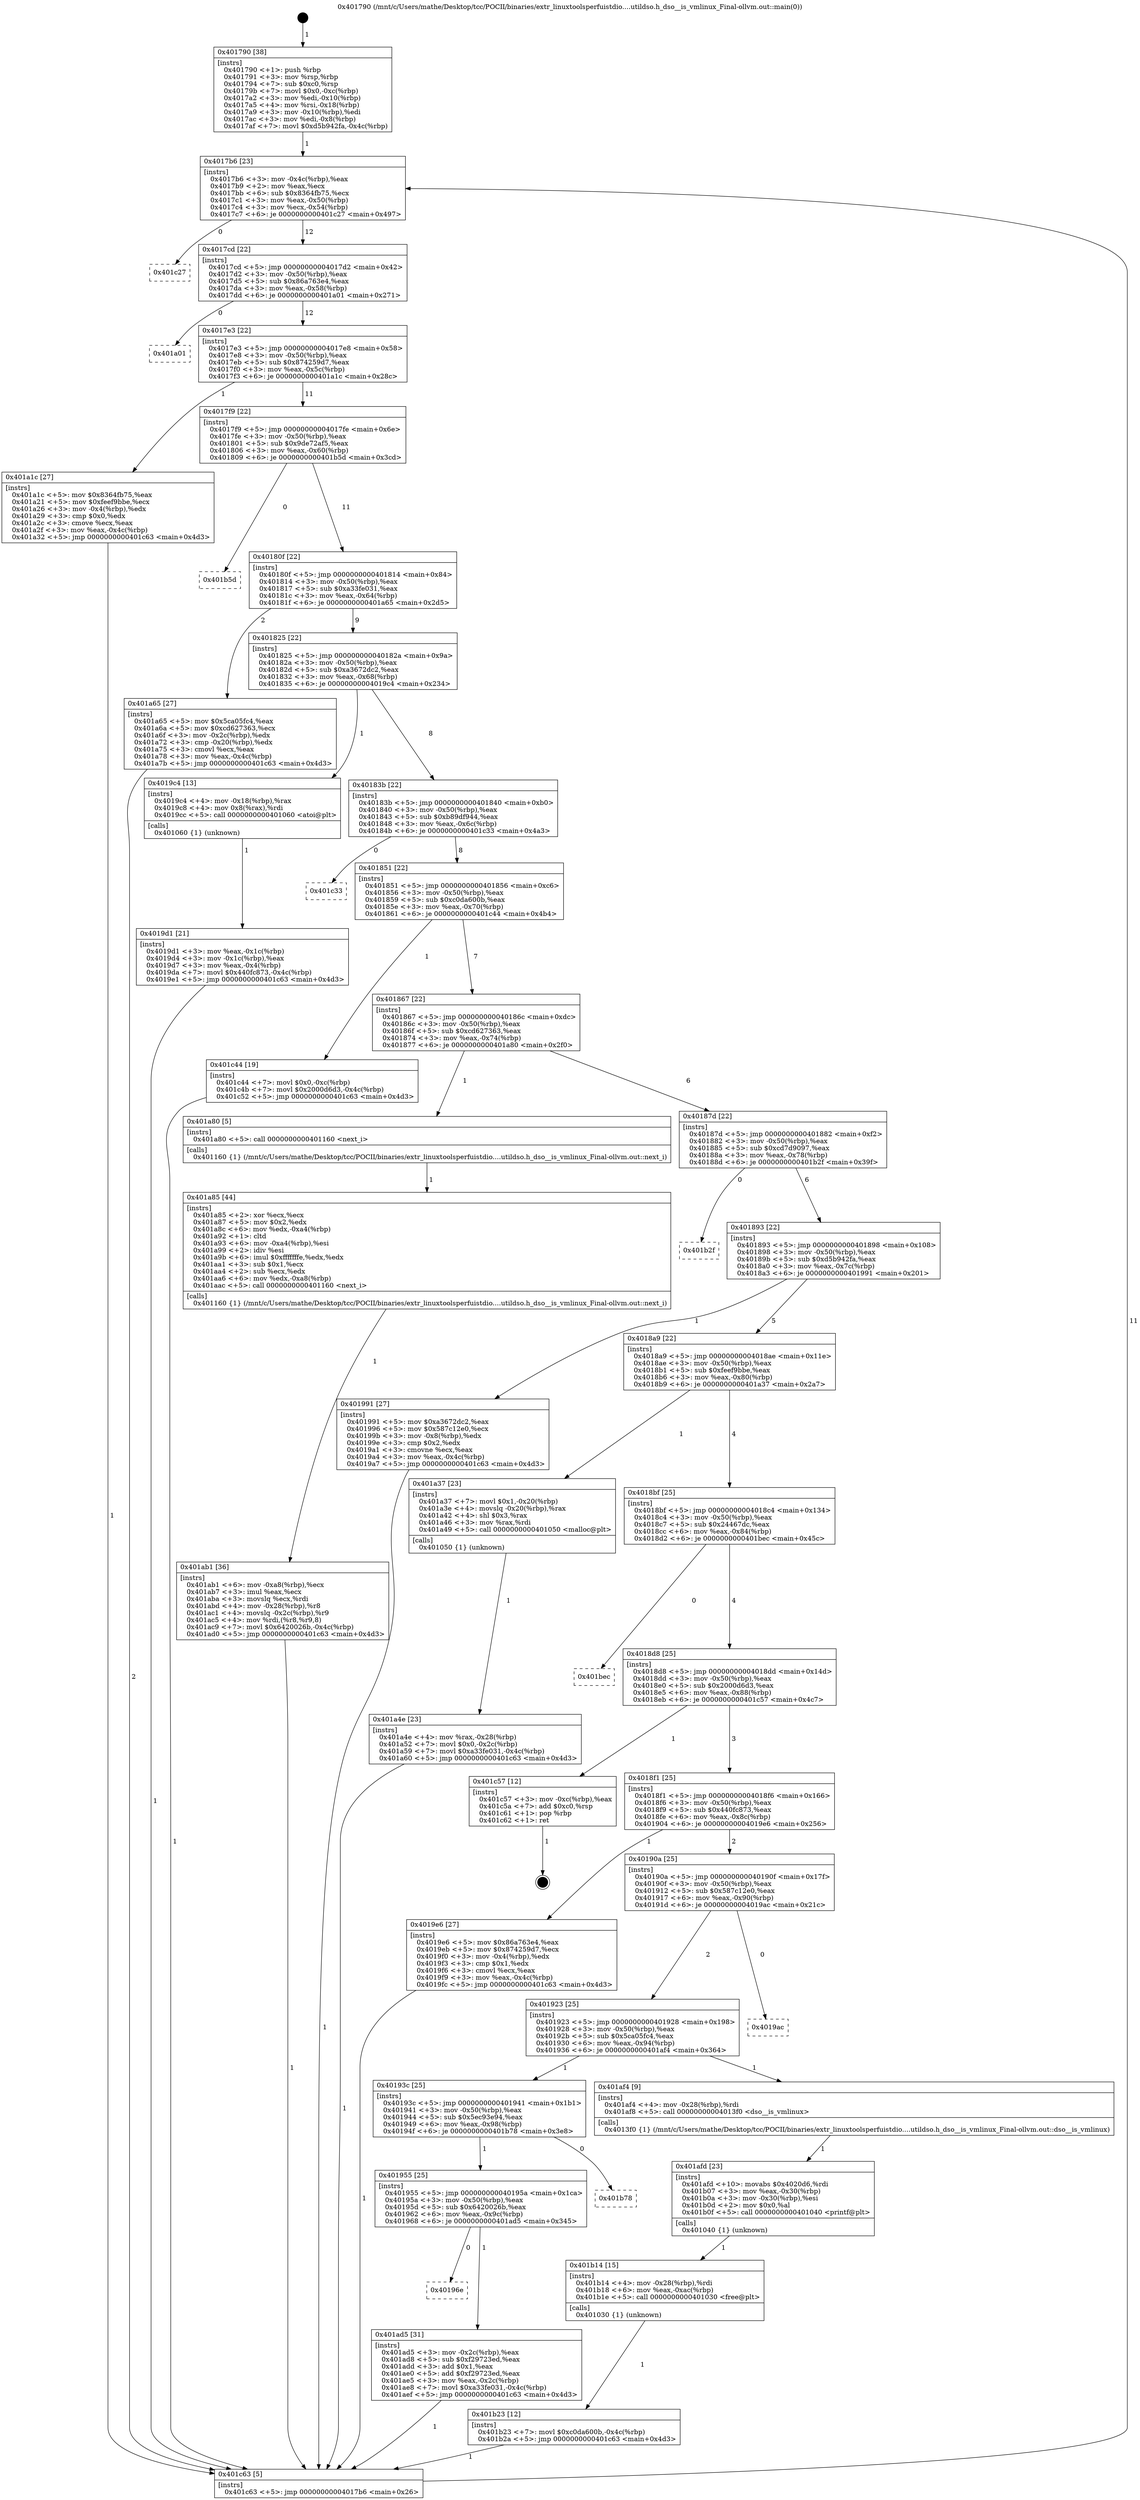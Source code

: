 digraph "0x401790" {
  label = "0x401790 (/mnt/c/Users/mathe/Desktop/tcc/POCII/binaries/extr_linuxtoolsperfuistdio....utildso.h_dso__is_vmlinux_Final-ollvm.out::main(0))"
  labelloc = "t"
  node[shape=record]

  Entry [label="",width=0.3,height=0.3,shape=circle,fillcolor=black,style=filled]
  "0x4017b6" [label="{
     0x4017b6 [23]\l
     | [instrs]\l
     &nbsp;&nbsp;0x4017b6 \<+3\>: mov -0x4c(%rbp),%eax\l
     &nbsp;&nbsp;0x4017b9 \<+2\>: mov %eax,%ecx\l
     &nbsp;&nbsp;0x4017bb \<+6\>: sub $0x8364fb75,%ecx\l
     &nbsp;&nbsp;0x4017c1 \<+3\>: mov %eax,-0x50(%rbp)\l
     &nbsp;&nbsp;0x4017c4 \<+3\>: mov %ecx,-0x54(%rbp)\l
     &nbsp;&nbsp;0x4017c7 \<+6\>: je 0000000000401c27 \<main+0x497\>\l
  }"]
  "0x401c27" [label="{
     0x401c27\l
  }", style=dashed]
  "0x4017cd" [label="{
     0x4017cd [22]\l
     | [instrs]\l
     &nbsp;&nbsp;0x4017cd \<+5\>: jmp 00000000004017d2 \<main+0x42\>\l
     &nbsp;&nbsp;0x4017d2 \<+3\>: mov -0x50(%rbp),%eax\l
     &nbsp;&nbsp;0x4017d5 \<+5\>: sub $0x86a763e4,%eax\l
     &nbsp;&nbsp;0x4017da \<+3\>: mov %eax,-0x58(%rbp)\l
     &nbsp;&nbsp;0x4017dd \<+6\>: je 0000000000401a01 \<main+0x271\>\l
  }"]
  Exit [label="",width=0.3,height=0.3,shape=circle,fillcolor=black,style=filled,peripheries=2]
  "0x401a01" [label="{
     0x401a01\l
  }", style=dashed]
  "0x4017e3" [label="{
     0x4017e3 [22]\l
     | [instrs]\l
     &nbsp;&nbsp;0x4017e3 \<+5\>: jmp 00000000004017e8 \<main+0x58\>\l
     &nbsp;&nbsp;0x4017e8 \<+3\>: mov -0x50(%rbp),%eax\l
     &nbsp;&nbsp;0x4017eb \<+5\>: sub $0x874259d7,%eax\l
     &nbsp;&nbsp;0x4017f0 \<+3\>: mov %eax,-0x5c(%rbp)\l
     &nbsp;&nbsp;0x4017f3 \<+6\>: je 0000000000401a1c \<main+0x28c\>\l
  }"]
  "0x401b23" [label="{
     0x401b23 [12]\l
     | [instrs]\l
     &nbsp;&nbsp;0x401b23 \<+7\>: movl $0xc0da600b,-0x4c(%rbp)\l
     &nbsp;&nbsp;0x401b2a \<+5\>: jmp 0000000000401c63 \<main+0x4d3\>\l
  }"]
  "0x401a1c" [label="{
     0x401a1c [27]\l
     | [instrs]\l
     &nbsp;&nbsp;0x401a1c \<+5\>: mov $0x8364fb75,%eax\l
     &nbsp;&nbsp;0x401a21 \<+5\>: mov $0xfeef9bbe,%ecx\l
     &nbsp;&nbsp;0x401a26 \<+3\>: mov -0x4(%rbp),%edx\l
     &nbsp;&nbsp;0x401a29 \<+3\>: cmp $0x0,%edx\l
     &nbsp;&nbsp;0x401a2c \<+3\>: cmove %ecx,%eax\l
     &nbsp;&nbsp;0x401a2f \<+3\>: mov %eax,-0x4c(%rbp)\l
     &nbsp;&nbsp;0x401a32 \<+5\>: jmp 0000000000401c63 \<main+0x4d3\>\l
  }"]
  "0x4017f9" [label="{
     0x4017f9 [22]\l
     | [instrs]\l
     &nbsp;&nbsp;0x4017f9 \<+5\>: jmp 00000000004017fe \<main+0x6e\>\l
     &nbsp;&nbsp;0x4017fe \<+3\>: mov -0x50(%rbp),%eax\l
     &nbsp;&nbsp;0x401801 \<+5\>: sub $0x9de72af5,%eax\l
     &nbsp;&nbsp;0x401806 \<+3\>: mov %eax,-0x60(%rbp)\l
     &nbsp;&nbsp;0x401809 \<+6\>: je 0000000000401b5d \<main+0x3cd\>\l
  }"]
  "0x401b14" [label="{
     0x401b14 [15]\l
     | [instrs]\l
     &nbsp;&nbsp;0x401b14 \<+4\>: mov -0x28(%rbp),%rdi\l
     &nbsp;&nbsp;0x401b18 \<+6\>: mov %eax,-0xac(%rbp)\l
     &nbsp;&nbsp;0x401b1e \<+5\>: call 0000000000401030 \<free@plt\>\l
     | [calls]\l
     &nbsp;&nbsp;0x401030 \{1\} (unknown)\l
  }"]
  "0x401b5d" [label="{
     0x401b5d\l
  }", style=dashed]
  "0x40180f" [label="{
     0x40180f [22]\l
     | [instrs]\l
     &nbsp;&nbsp;0x40180f \<+5\>: jmp 0000000000401814 \<main+0x84\>\l
     &nbsp;&nbsp;0x401814 \<+3\>: mov -0x50(%rbp),%eax\l
     &nbsp;&nbsp;0x401817 \<+5\>: sub $0xa33fe031,%eax\l
     &nbsp;&nbsp;0x40181c \<+3\>: mov %eax,-0x64(%rbp)\l
     &nbsp;&nbsp;0x40181f \<+6\>: je 0000000000401a65 \<main+0x2d5\>\l
  }"]
  "0x401afd" [label="{
     0x401afd [23]\l
     | [instrs]\l
     &nbsp;&nbsp;0x401afd \<+10\>: movabs $0x4020d6,%rdi\l
     &nbsp;&nbsp;0x401b07 \<+3\>: mov %eax,-0x30(%rbp)\l
     &nbsp;&nbsp;0x401b0a \<+3\>: mov -0x30(%rbp),%esi\l
     &nbsp;&nbsp;0x401b0d \<+2\>: mov $0x0,%al\l
     &nbsp;&nbsp;0x401b0f \<+5\>: call 0000000000401040 \<printf@plt\>\l
     | [calls]\l
     &nbsp;&nbsp;0x401040 \{1\} (unknown)\l
  }"]
  "0x401a65" [label="{
     0x401a65 [27]\l
     | [instrs]\l
     &nbsp;&nbsp;0x401a65 \<+5\>: mov $0x5ca05fc4,%eax\l
     &nbsp;&nbsp;0x401a6a \<+5\>: mov $0xcd627363,%ecx\l
     &nbsp;&nbsp;0x401a6f \<+3\>: mov -0x2c(%rbp),%edx\l
     &nbsp;&nbsp;0x401a72 \<+3\>: cmp -0x20(%rbp),%edx\l
     &nbsp;&nbsp;0x401a75 \<+3\>: cmovl %ecx,%eax\l
     &nbsp;&nbsp;0x401a78 \<+3\>: mov %eax,-0x4c(%rbp)\l
     &nbsp;&nbsp;0x401a7b \<+5\>: jmp 0000000000401c63 \<main+0x4d3\>\l
  }"]
  "0x401825" [label="{
     0x401825 [22]\l
     | [instrs]\l
     &nbsp;&nbsp;0x401825 \<+5\>: jmp 000000000040182a \<main+0x9a\>\l
     &nbsp;&nbsp;0x40182a \<+3\>: mov -0x50(%rbp),%eax\l
     &nbsp;&nbsp;0x40182d \<+5\>: sub $0xa3672dc2,%eax\l
     &nbsp;&nbsp;0x401832 \<+3\>: mov %eax,-0x68(%rbp)\l
     &nbsp;&nbsp;0x401835 \<+6\>: je 00000000004019c4 \<main+0x234\>\l
  }"]
  "0x40196e" [label="{
     0x40196e\l
  }", style=dashed]
  "0x4019c4" [label="{
     0x4019c4 [13]\l
     | [instrs]\l
     &nbsp;&nbsp;0x4019c4 \<+4\>: mov -0x18(%rbp),%rax\l
     &nbsp;&nbsp;0x4019c8 \<+4\>: mov 0x8(%rax),%rdi\l
     &nbsp;&nbsp;0x4019cc \<+5\>: call 0000000000401060 \<atoi@plt\>\l
     | [calls]\l
     &nbsp;&nbsp;0x401060 \{1\} (unknown)\l
  }"]
  "0x40183b" [label="{
     0x40183b [22]\l
     | [instrs]\l
     &nbsp;&nbsp;0x40183b \<+5\>: jmp 0000000000401840 \<main+0xb0\>\l
     &nbsp;&nbsp;0x401840 \<+3\>: mov -0x50(%rbp),%eax\l
     &nbsp;&nbsp;0x401843 \<+5\>: sub $0xb89df944,%eax\l
     &nbsp;&nbsp;0x401848 \<+3\>: mov %eax,-0x6c(%rbp)\l
     &nbsp;&nbsp;0x40184b \<+6\>: je 0000000000401c33 \<main+0x4a3\>\l
  }"]
  "0x401ad5" [label="{
     0x401ad5 [31]\l
     | [instrs]\l
     &nbsp;&nbsp;0x401ad5 \<+3\>: mov -0x2c(%rbp),%eax\l
     &nbsp;&nbsp;0x401ad8 \<+5\>: sub $0xf29723ed,%eax\l
     &nbsp;&nbsp;0x401add \<+3\>: add $0x1,%eax\l
     &nbsp;&nbsp;0x401ae0 \<+5\>: add $0xf29723ed,%eax\l
     &nbsp;&nbsp;0x401ae5 \<+3\>: mov %eax,-0x2c(%rbp)\l
     &nbsp;&nbsp;0x401ae8 \<+7\>: movl $0xa33fe031,-0x4c(%rbp)\l
     &nbsp;&nbsp;0x401aef \<+5\>: jmp 0000000000401c63 \<main+0x4d3\>\l
  }"]
  "0x401c33" [label="{
     0x401c33\l
  }", style=dashed]
  "0x401851" [label="{
     0x401851 [22]\l
     | [instrs]\l
     &nbsp;&nbsp;0x401851 \<+5\>: jmp 0000000000401856 \<main+0xc6\>\l
     &nbsp;&nbsp;0x401856 \<+3\>: mov -0x50(%rbp),%eax\l
     &nbsp;&nbsp;0x401859 \<+5\>: sub $0xc0da600b,%eax\l
     &nbsp;&nbsp;0x40185e \<+3\>: mov %eax,-0x70(%rbp)\l
     &nbsp;&nbsp;0x401861 \<+6\>: je 0000000000401c44 \<main+0x4b4\>\l
  }"]
  "0x401955" [label="{
     0x401955 [25]\l
     | [instrs]\l
     &nbsp;&nbsp;0x401955 \<+5\>: jmp 000000000040195a \<main+0x1ca\>\l
     &nbsp;&nbsp;0x40195a \<+3\>: mov -0x50(%rbp),%eax\l
     &nbsp;&nbsp;0x40195d \<+5\>: sub $0x6420026b,%eax\l
     &nbsp;&nbsp;0x401962 \<+6\>: mov %eax,-0x9c(%rbp)\l
     &nbsp;&nbsp;0x401968 \<+6\>: je 0000000000401ad5 \<main+0x345\>\l
  }"]
  "0x401c44" [label="{
     0x401c44 [19]\l
     | [instrs]\l
     &nbsp;&nbsp;0x401c44 \<+7\>: movl $0x0,-0xc(%rbp)\l
     &nbsp;&nbsp;0x401c4b \<+7\>: movl $0x2000d6d3,-0x4c(%rbp)\l
     &nbsp;&nbsp;0x401c52 \<+5\>: jmp 0000000000401c63 \<main+0x4d3\>\l
  }"]
  "0x401867" [label="{
     0x401867 [22]\l
     | [instrs]\l
     &nbsp;&nbsp;0x401867 \<+5\>: jmp 000000000040186c \<main+0xdc\>\l
     &nbsp;&nbsp;0x40186c \<+3\>: mov -0x50(%rbp),%eax\l
     &nbsp;&nbsp;0x40186f \<+5\>: sub $0xcd627363,%eax\l
     &nbsp;&nbsp;0x401874 \<+3\>: mov %eax,-0x74(%rbp)\l
     &nbsp;&nbsp;0x401877 \<+6\>: je 0000000000401a80 \<main+0x2f0\>\l
  }"]
  "0x401b78" [label="{
     0x401b78\l
  }", style=dashed]
  "0x401a80" [label="{
     0x401a80 [5]\l
     | [instrs]\l
     &nbsp;&nbsp;0x401a80 \<+5\>: call 0000000000401160 \<next_i\>\l
     | [calls]\l
     &nbsp;&nbsp;0x401160 \{1\} (/mnt/c/Users/mathe/Desktop/tcc/POCII/binaries/extr_linuxtoolsperfuistdio....utildso.h_dso__is_vmlinux_Final-ollvm.out::next_i)\l
  }"]
  "0x40187d" [label="{
     0x40187d [22]\l
     | [instrs]\l
     &nbsp;&nbsp;0x40187d \<+5\>: jmp 0000000000401882 \<main+0xf2\>\l
     &nbsp;&nbsp;0x401882 \<+3\>: mov -0x50(%rbp),%eax\l
     &nbsp;&nbsp;0x401885 \<+5\>: sub $0xcd7d9097,%eax\l
     &nbsp;&nbsp;0x40188a \<+3\>: mov %eax,-0x78(%rbp)\l
     &nbsp;&nbsp;0x40188d \<+6\>: je 0000000000401b2f \<main+0x39f\>\l
  }"]
  "0x40193c" [label="{
     0x40193c [25]\l
     | [instrs]\l
     &nbsp;&nbsp;0x40193c \<+5\>: jmp 0000000000401941 \<main+0x1b1\>\l
     &nbsp;&nbsp;0x401941 \<+3\>: mov -0x50(%rbp),%eax\l
     &nbsp;&nbsp;0x401944 \<+5\>: sub $0x5ec93e94,%eax\l
     &nbsp;&nbsp;0x401949 \<+6\>: mov %eax,-0x98(%rbp)\l
     &nbsp;&nbsp;0x40194f \<+6\>: je 0000000000401b78 \<main+0x3e8\>\l
  }"]
  "0x401b2f" [label="{
     0x401b2f\l
  }", style=dashed]
  "0x401893" [label="{
     0x401893 [22]\l
     | [instrs]\l
     &nbsp;&nbsp;0x401893 \<+5\>: jmp 0000000000401898 \<main+0x108\>\l
     &nbsp;&nbsp;0x401898 \<+3\>: mov -0x50(%rbp),%eax\l
     &nbsp;&nbsp;0x40189b \<+5\>: sub $0xd5b942fa,%eax\l
     &nbsp;&nbsp;0x4018a0 \<+3\>: mov %eax,-0x7c(%rbp)\l
     &nbsp;&nbsp;0x4018a3 \<+6\>: je 0000000000401991 \<main+0x201\>\l
  }"]
  "0x401af4" [label="{
     0x401af4 [9]\l
     | [instrs]\l
     &nbsp;&nbsp;0x401af4 \<+4\>: mov -0x28(%rbp),%rdi\l
     &nbsp;&nbsp;0x401af8 \<+5\>: call 00000000004013f0 \<dso__is_vmlinux\>\l
     | [calls]\l
     &nbsp;&nbsp;0x4013f0 \{1\} (/mnt/c/Users/mathe/Desktop/tcc/POCII/binaries/extr_linuxtoolsperfuistdio....utildso.h_dso__is_vmlinux_Final-ollvm.out::dso__is_vmlinux)\l
  }"]
  "0x401991" [label="{
     0x401991 [27]\l
     | [instrs]\l
     &nbsp;&nbsp;0x401991 \<+5\>: mov $0xa3672dc2,%eax\l
     &nbsp;&nbsp;0x401996 \<+5\>: mov $0x587c12e0,%ecx\l
     &nbsp;&nbsp;0x40199b \<+3\>: mov -0x8(%rbp),%edx\l
     &nbsp;&nbsp;0x40199e \<+3\>: cmp $0x2,%edx\l
     &nbsp;&nbsp;0x4019a1 \<+3\>: cmovne %ecx,%eax\l
     &nbsp;&nbsp;0x4019a4 \<+3\>: mov %eax,-0x4c(%rbp)\l
     &nbsp;&nbsp;0x4019a7 \<+5\>: jmp 0000000000401c63 \<main+0x4d3\>\l
  }"]
  "0x4018a9" [label="{
     0x4018a9 [22]\l
     | [instrs]\l
     &nbsp;&nbsp;0x4018a9 \<+5\>: jmp 00000000004018ae \<main+0x11e\>\l
     &nbsp;&nbsp;0x4018ae \<+3\>: mov -0x50(%rbp),%eax\l
     &nbsp;&nbsp;0x4018b1 \<+5\>: sub $0xfeef9bbe,%eax\l
     &nbsp;&nbsp;0x4018b6 \<+3\>: mov %eax,-0x80(%rbp)\l
     &nbsp;&nbsp;0x4018b9 \<+6\>: je 0000000000401a37 \<main+0x2a7\>\l
  }"]
  "0x401c63" [label="{
     0x401c63 [5]\l
     | [instrs]\l
     &nbsp;&nbsp;0x401c63 \<+5\>: jmp 00000000004017b6 \<main+0x26\>\l
  }"]
  "0x401790" [label="{
     0x401790 [38]\l
     | [instrs]\l
     &nbsp;&nbsp;0x401790 \<+1\>: push %rbp\l
     &nbsp;&nbsp;0x401791 \<+3\>: mov %rsp,%rbp\l
     &nbsp;&nbsp;0x401794 \<+7\>: sub $0xc0,%rsp\l
     &nbsp;&nbsp;0x40179b \<+7\>: movl $0x0,-0xc(%rbp)\l
     &nbsp;&nbsp;0x4017a2 \<+3\>: mov %edi,-0x10(%rbp)\l
     &nbsp;&nbsp;0x4017a5 \<+4\>: mov %rsi,-0x18(%rbp)\l
     &nbsp;&nbsp;0x4017a9 \<+3\>: mov -0x10(%rbp),%edi\l
     &nbsp;&nbsp;0x4017ac \<+3\>: mov %edi,-0x8(%rbp)\l
     &nbsp;&nbsp;0x4017af \<+7\>: movl $0xd5b942fa,-0x4c(%rbp)\l
  }"]
  "0x4019d1" [label="{
     0x4019d1 [21]\l
     | [instrs]\l
     &nbsp;&nbsp;0x4019d1 \<+3\>: mov %eax,-0x1c(%rbp)\l
     &nbsp;&nbsp;0x4019d4 \<+3\>: mov -0x1c(%rbp),%eax\l
     &nbsp;&nbsp;0x4019d7 \<+3\>: mov %eax,-0x4(%rbp)\l
     &nbsp;&nbsp;0x4019da \<+7\>: movl $0x440fc873,-0x4c(%rbp)\l
     &nbsp;&nbsp;0x4019e1 \<+5\>: jmp 0000000000401c63 \<main+0x4d3\>\l
  }"]
  "0x401923" [label="{
     0x401923 [25]\l
     | [instrs]\l
     &nbsp;&nbsp;0x401923 \<+5\>: jmp 0000000000401928 \<main+0x198\>\l
     &nbsp;&nbsp;0x401928 \<+3\>: mov -0x50(%rbp),%eax\l
     &nbsp;&nbsp;0x40192b \<+5\>: sub $0x5ca05fc4,%eax\l
     &nbsp;&nbsp;0x401930 \<+6\>: mov %eax,-0x94(%rbp)\l
     &nbsp;&nbsp;0x401936 \<+6\>: je 0000000000401af4 \<main+0x364\>\l
  }"]
  "0x401a37" [label="{
     0x401a37 [23]\l
     | [instrs]\l
     &nbsp;&nbsp;0x401a37 \<+7\>: movl $0x1,-0x20(%rbp)\l
     &nbsp;&nbsp;0x401a3e \<+4\>: movslq -0x20(%rbp),%rax\l
     &nbsp;&nbsp;0x401a42 \<+4\>: shl $0x3,%rax\l
     &nbsp;&nbsp;0x401a46 \<+3\>: mov %rax,%rdi\l
     &nbsp;&nbsp;0x401a49 \<+5\>: call 0000000000401050 \<malloc@plt\>\l
     | [calls]\l
     &nbsp;&nbsp;0x401050 \{1\} (unknown)\l
  }"]
  "0x4018bf" [label="{
     0x4018bf [25]\l
     | [instrs]\l
     &nbsp;&nbsp;0x4018bf \<+5\>: jmp 00000000004018c4 \<main+0x134\>\l
     &nbsp;&nbsp;0x4018c4 \<+3\>: mov -0x50(%rbp),%eax\l
     &nbsp;&nbsp;0x4018c7 \<+5\>: sub $0x24467dc,%eax\l
     &nbsp;&nbsp;0x4018cc \<+6\>: mov %eax,-0x84(%rbp)\l
     &nbsp;&nbsp;0x4018d2 \<+6\>: je 0000000000401bec \<main+0x45c\>\l
  }"]
  "0x4019ac" [label="{
     0x4019ac\l
  }", style=dashed]
  "0x401bec" [label="{
     0x401bec\l
  }", style=dashed]
  "0x4018d8" [label="{
     0x4018d8 [25]\l
     | [instrs]\l
     &nbsp;&nbsp;0x4018d8 \<+5\>: jmp 00000000004018dd \<main+0x14d\>\l
     &nbsp;&nbsp;0x4018dd \<+3\>: mov -0x50(%rbp),%eax\l
     &nbsp;&nbsp;0x4018e0 \<+5\>: sub $0x2000d6d3,%eax\l
     &nbsp;&nbsp;0x4018e5 \<+6\>: mov %eax,-0x88(%rbp)\l
     &nbsp;&nbsp;0x4018eb \<+6\>: je 0000000000401c57 \<main+0x4c7\>\l
  }"]
  "0x401ab1" [label="{
     0x401ab1 [36]\l
     | [instrs]\l
     &nbsp;&nbsp;0x401ab1 \<+6\>: mov -0xa8(%rbp),%ecx\l
     &nbsp;&nbsp;0x401ab7 \<+3\>: imul %eax,%ecx\l
     &nbsp;&nbsp;0x401aba \<+3\>: movslq %ecx,%rdi\l
     &nbsp;&nbsp;0x401abd \<+4\>: mov -0x28(%rbp),%r8\l
     &nbsp;&nbsp;0x401ac1 \<+4\>: movslq -0x2c(%rbp),%r9\l
     &nbsp;&nbsp;0x401ac5 \<+4\>: mov %rdi,(%r8,%r9,8)\l
     &nbsp;&nbsp;0x401ac9 \<+7\>: movl $0x6420026b,-0x4c(%rbp)\l
     &nbsp;&nbsp;0x401ad0 \<+5\>: jmp 0000000000401c63 \<main+0x4d3\>\l
  }"]
  "0x401c57" [label="{
     0x401c57 [12]\l
     | [instrs]\l
     &nbsp;&nbsp;0x401c57 \<+3\>: mov -0xc(%rbp),%eax\l
     &nbsp;&nbsp;0x401c5a \<+7\>: add $0xc0,%rsp\l
     &nbsp;&nbsp;0x401c61 \<+1\>: pop %rbp\l
     &nbsp;&nbsp;0x401c62 \<+1\>: ret\l
  }"]
  "0x4018f1" [label="{
     0x4018f1 [25]\l
     | [instrs]\l
     &nbsp;&nbsp;0x4018f1 \<+5\>: jmp 00000000004018f6 \<main+0x166\>\l
     &nbsp;&nbsp;0x4018f6 \<+3\>: mov -0x50(%rbp),%eax\l
     &nbsp;&nbsp;0x4018f9 \<+5\>: sub $0x440fc873,%eax\l
     &nbsp;&nbsp;0x4018fe \<+6\>: mov %eax,-0x8c(%rbp)\l
     &nbsp;&nbsp;0x401904 \<+6\>: je 00000000004019e6 \<main+0x256\>\l
  }"]
  "0x401a85" [label="{
     0x401a85 [44]\l
     | [instrs]\l
     &nbsp;&nbsp;0x401a85 \<+2\>: xor %ecx,%ecx\l
     &nbsp;&nbsp;0x401a87 \<+5\>: mov $0x2,%edx\l
     &nbsp;&nbsp;0x401a8c \<+6\>: mov %edx,-0xa4(%rbp)\l
     &nbsp;&nbsp;0x401a92 \<+1\>: cltd\l
     &nbsp;&nbsp;0x401a93 \<+6\>: mov -0xa4(%rbp),%esi\l
     &nbsp;&nbsp;0x401a99 \<+2\>: idiv %esi\l
     &nbsp;&nbsp;0x401a9b \<+6\>: imul $0xfffffffe,%edx,%edx\l
     &nbsp;&nbsp;0x401aa1 \<+3\>: sub $0x1,%ecx\l
     &nbsp;&nbsp;0x401aa4 \<+2\>: sub %ecx,%edx\l
     &nbsp;&nbsp;0x401aa6 \<+6\>: mov %edx,-0xa8(%rbp)\l
     &nbsp;&nbsp;0x401aac \<+5\>: call 0000000000401160 \<next_i\>\l
     | [calls]\l
     &nbsp;&nbsp;0x401160 \{1\} (/mnt/c/Users/mathe/Desktop/tcc/POCII/binaries/extr_linuxtoolsperfuistdio....utildso.h_dso__is_vmlinux_Final-ollvm.out::next_i)\l
  }"]
  "0x4019e6" [label="{
     0x4019e6 [27]\l
     | [instrs]\l
     &nbsp;&nbsp;0x4019e6 \<+5\>: mov $0x86a763e4,%eax\l
     &nbsp;&nbsp;0x4019eb \<+5\>: mov $0x874259d7,%ecx\l
     &nbsp;&nbsp;0x4019f0 \<+3\>: mov -0x4(%rbp),%edx\l
     &nbsp;&nbsp;0x4019f3 \<+3\>: cmp $0x1,%edx\l
     &nbsp;&nbsp;0x4019f6 \<+3\>: cmovl %ecx,%eax\l
     &nbsp;&nbsp;0x4019f9 \<+3\>: mov %eax,-0x4c(%rbp)\l
     &nbsp;&nbsp;0x4019fc \<+5\>: jmp 0000000000401c63 \<main+0x4d3\>\l
  }"]
  "0x40190a" [label="{
     0x40190a [25]\l
     | [instrs]\l
     &nbsp;&nbsp;0x40190a \<+5\>: jmp 000000000040190f \<main+0x17f\>\l
     &nbsp;&nbsp;0x40190f \<+3\>: mov -0x50(%rbp),%eax\l
     &nbsp;&nbsp;0x401912 \<+5\>: sub $0x587c12e0,%eax\l
     &nbsp;&nbsp;0x401917 \<+6\>: mov %eax,-0x90(%rbp)\l
     &nbsp;&nbsp;0x40191d \<+6\>: je 00000000004019ac \<main+0x21c\>\l
  }"]
  "0x401a4e" [label="{
     0x401a4e [23]\l
     | [instrs]\l
     &nbsp;&nbsp;0x401a4e \<+4\>: mov %rax,-0x28(%rbp)\l
     &nbsp;&nbsp;0x401a52 \<+7\>: movl $0x0,-0x2c(%rbp)\l
     &nbsp;&nbsp;0x401a59 \<+7\>: movl $0xa33fe031,-0x4c(%rbp)\l
     &nbsp;&nbsp;0x401a60 \<+5\>: jmp 0000000000401c63 \<main+0x4d3\>\l
  }"]
  Entry -> "0x401790" [label=" 1"]
  "0x4017b6" -> "0x401c27" [label=" 0"]
  "0x4017b6" -> "0x4017cd" [label=" 12"]
  "0x401c57" -> Exit [label=" 1"]
  "0x4017cd" -> "0x401a01" [label=" 0"]
  "0x4017cd" -> "0x4017e3" [label=" 12"]
  "0x401c44" -> "0x401c63" [label=" 1"]
  "0x4017e3" -> "0x401a1c" [label=" 1"]
  "0x4017e3" -> "0x4017f9" [label=" 11"]
  "0x401b23" -> "0x401c63" [label=" 1"]
  "0x4017f9" -> "0x401b5d" [label=" 0"]
  "0x4017f9" -> "0x40180f" [label=" 11"]
  "0x401b14" -> "0x401b23" [label=" 1"]
  "0x40180f" -> "0x401a65" [label=" 2"]
  "0x40180f" -> "0x401825" [label=" 9"]
  "0x401afd" -> "0x401b14" [label=" 1"]
  "0x401825" -> "0x4019c4" [label=" 1"]
  "0x401825" -> "0x40183b" [label=" 8"]
  "0x401af4" -> "0x401afd" [label=" 1"]
  "0x40183b" -> "0x401c33" [label=" 0"]
  "0x40183b" -> "0x401851" [label=" 8"]
  "0x401ad5" -> "0x401c63" [label=" 1"]
  "0x401851" -> "0x401c44" [label=" 1"]
  "0x401851" -> "0x401867" [label=" 7"]
  "0x401955" -> "0x401ad5" [label=" 1"]
  "0x401867" -> "0x401a80" [label=" 1"]
  "0x401867" -> "0x40187d" [label=" 6"]
  "0x401955" -> "0x40196e" [label=" 0"]
  "0x40187d" -> "0x401b2f" [label=" 0"]
  "0x40187d" -> "0x401893" [label=" 6"]
  "0x40193c" -> "0x401b78" [label=" 0"]
  "0x401893" -> "0x401991" [label=" 1"]
  "0x401893" -> "0x4018a9" [label=" 5"]
  "0x401991" -> "0x401c63" [label=" 1"]
  "0x401790" -> "0x4017b6" [label=" 1"]
  "0x401c63" -> "0x4017b6" [label=" 11"]
  "0x4019c4" -> "0x4019d1" [label=" 1"]
  "0x4019d1" -> "0x401c63" [label=" 1"]
  "0x40193c" -> "0x401955" [label=" 1"]
  "0x4018a9" -> "0x401a37" [label=" 1"]
  "0x4018a9" -> "0x4018bf" [label=" 4"]
  "0x401923" -> "0x401af4" [label=" 1"]
  "0x4018bf" -> "0x401bec" [label=" 0"]
  "0x4018bf" -> "0x4018d8" [label=" 4"]
  "0x401923" -> "0x40193c" [label=" 1"]
  "0x4018d8" -> "0x401c57" [label=" 1"]
  "0x4018d8" -> "0x4018f1" [label=" 3"]
  "0x40190a" -> "0x4019ac" [label=" 0"]
  "0x4018f1" -> "0x4019e6" [label=" 1"]
  "0x4018f1" -> "0x40190a" [label=" 2"]
  "0x4019e6" -> "0x401c63" [label=" 1"]
  "0x401a1c" -> "0x401c63" [label=" 1"]
  "0x401a37" -> "0x401a4e" [label=" 1"]
  "0x401a4e" -> "0x401c63" [label=" 1"]
  "0x401a65" -> "0x401c63" [label=" 2"]
  "0x401a80" -> "0x401a85" [label=" 1"]
  "0x401a85" -> "0x401ab1" [label=" 1"]
  "0x401ab1" -> "0x401c63" [label=" 1"]
  "0x40190a" -> "0x401923" [label=" 2"]
}
